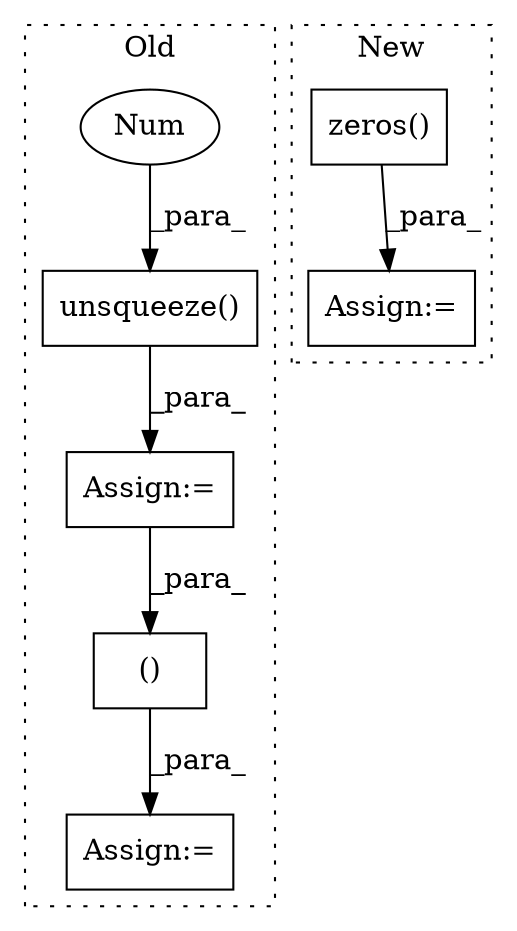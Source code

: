 digraph G {
subgraph cluster0 {
1 [label="unsqueeze()" a="75" s="8296,8326" l="16,1" shape="box"];
3 [label="Num" a="76" s="8324" l="2" shape="ellipse"];
5 [label="Assign:=" a="68" s="8788" l="3" shape="box"];
6 [label="()" a="54" s="8854" l="10" shape="box"];
7 [label="Assign:=" a="68" s="8293" l="3" shape="box"];
label = "Old";
style="dotted";
}
subgraph cluster1 {
2 [label="zeros()" a="75" s="8093,8160" l="25,36" shape="box"];
4 [label="Assign:=" a="68" s="8400" l="3" shape="box"];
label = "New";
style="dotted";
}
1 -> 7 [label="_para_"];
2 -> 4 [label="_para_"];
3 -> 1 [label="_para_"];
6 -> 5 [label="_para_"];
7 -> 6 [label="_para_"];
}